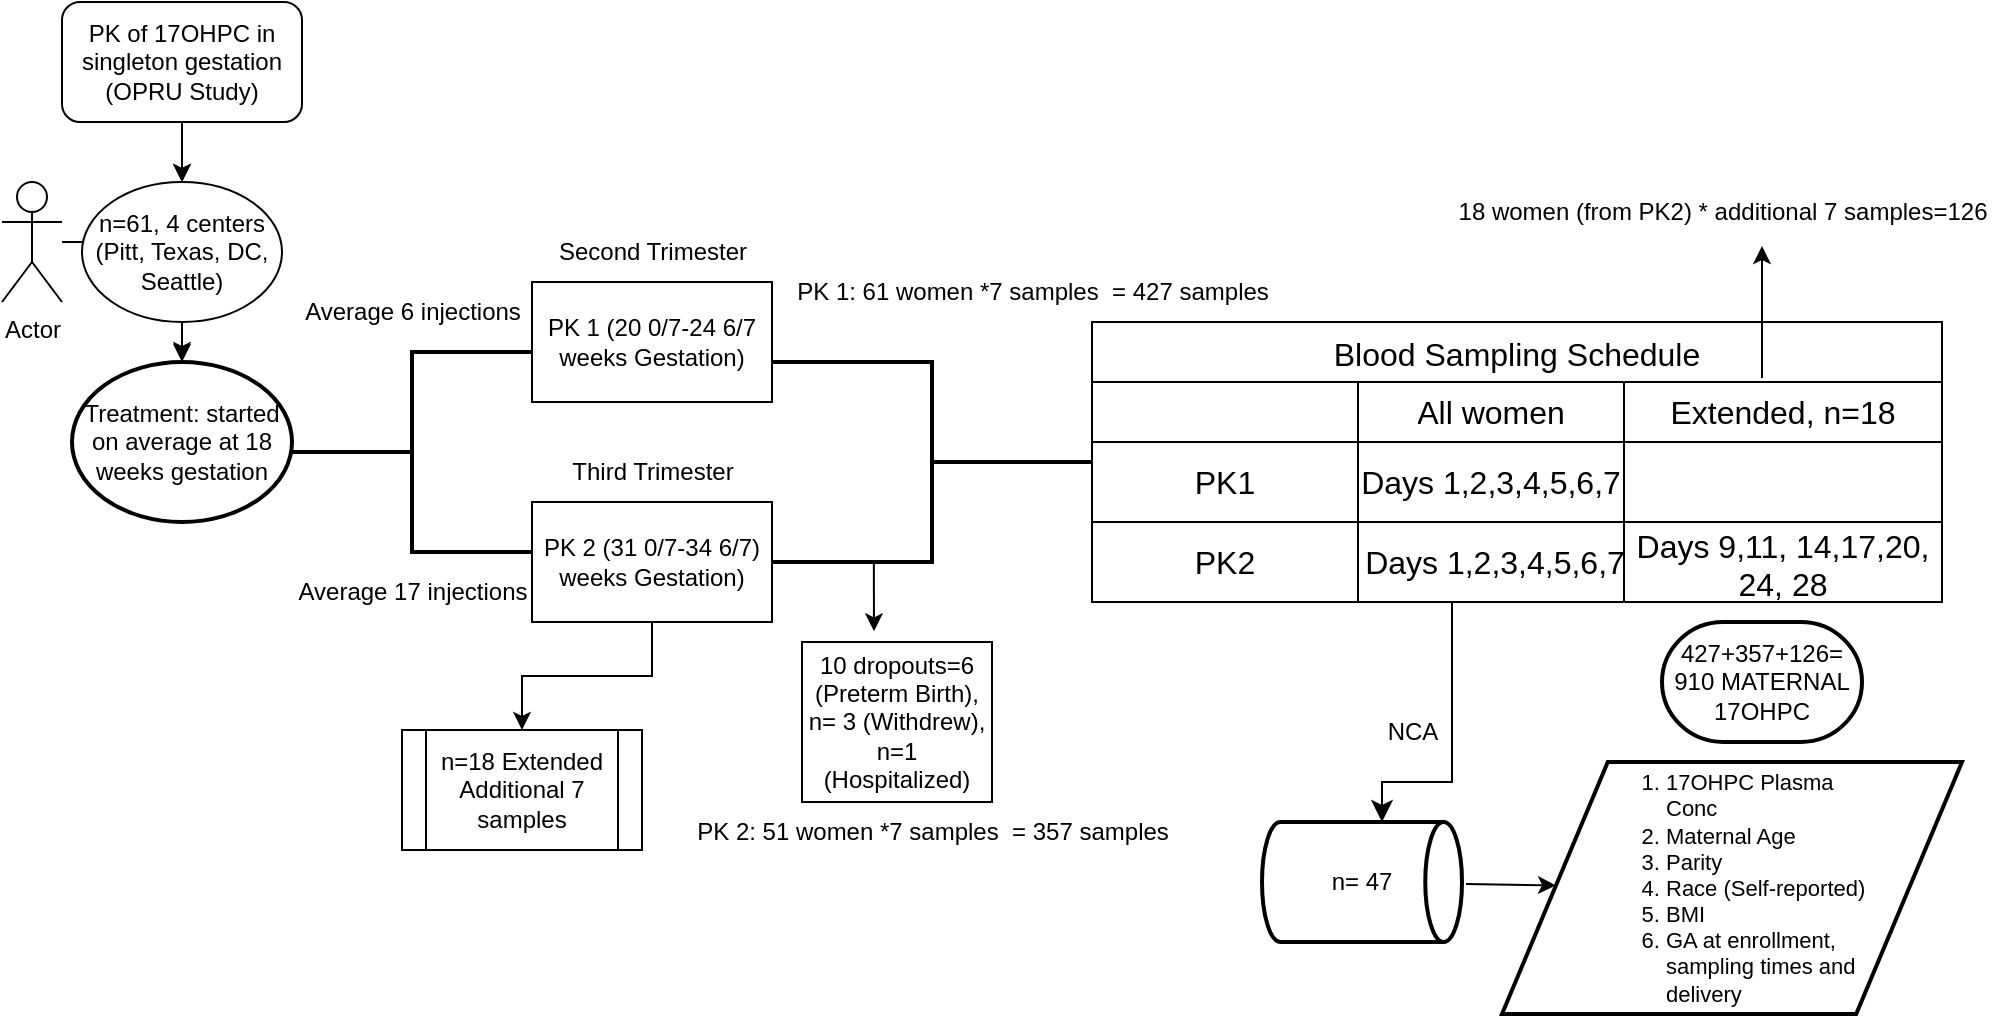 <mxfile version="22.1.2" type="github" pages="6">
  <diagram name="SingletonGA" id="rbXkn7Sw2Spppkdq66Iw">
    <mxGraphModel dx="1052" dy="532" grid="1" gridSize="10" guides="1" tooltips="1" connect="0" arrows="1" fold="1" page="1" pageScale="1" pageWidth="1169" pageHeight="827" math="0" shadow="0">
      <root>
        <mxCell id="0" />
        <mxCell id="1" parent="0" />
        <mxCell id="QeXafyxIQdsIQlXE-B9K-46" value="" style="edgeStyle=orthogonalEdgeStyle;rounded=0;orthogonalLoop=1;jettySize=auto;html=1;" parent="1" source="QeXafyxIQdsIQlXE-B9K-1" target="QeXafyxIQdsIQlXE-B9K-4" edge="1">
          <mxGeometry relative="1" as="geometry" />
        </mxCell>
        <mxCell id="QeXafyxIQdsIQlXE-B9K-1" value="PK of 17OHPC in singleton gestation (OPRU Study)" style="rounded=1;whiteSpace=wrap;html=1;" parent="1" vertex="1">
          <mxGeometry x="200" y="90" width="120" height="60" as="geometry" />
        </mxCell>
        <mxCell id="QeXafyxIQdsIQlXE-B9K-2" value="" style="endArrow=classic;html=1;rounded=0;exitX=0.5;exitY=1;exitDx=0;exitDy=0;" parent="1" source="QeXafyxIQdsIQlXE-B9K-1" edge="1">
          <mxGeometry width="50" height="50" relative="1" as="geometry">
            <mxPoint x="520" y="310" as="sourcePoint" />
            <mxPoint x="260" y="180" as="targetPoint" />
          </mxGeometry>
        </mxCell>
        <mxCell id="sl1eRLKkdtRaeZvw6ni7-1" value="" style="edgeStyle=orthogonalEdgeStyle;rounded=0;orthogonalLoop=1;jettySize=auto;html=1;" parent="1" source="QeXafyxIQdsIQlXE-B9K-3" target="QeXafyxIQdsIQlXE-B9K-44" edge="1">
          <mxGeometry relative="1" as="geometry" />
        </mxCell>
        <mxCell id="QeXafyxIQdsIQlXE-B9K-3" value="Actor" style="shape=umlActor;verticalLabelPosition=bottom;verticalAlign=top;html=1;outlineConnect=0;" parent="1" vertex="1">
          <mxGeometry x="170" y="180" width="30" height="60" as="geometry" />
        </mxCell>
        <mxCell id="QeXafyxIQdsIQlXE-B9K-4" value="n=61, 4 centers (Pitt, Texas, DC, Seattle)" style="ellipse;whiteSpace=wrap;html=1;" parent="1" vertex="1">
          <mxGeometry x="210" y="180" width="100" height="70" as="geometry" />
        </mxCell>
        <mxCell id="QeXafyxIQdsIQlXE-B9K-6" value="" style="strokeWidth=2;html=1;shape=mxgraph.flowchart.annotation_2;align=left;labelPosition=right;pointerEvents=1;" parent="1" vertex="1">
          <mxGeometry x="315" y="265" width="120" height="100" as="geometry" />
        </mxCell>
        <mxCell id="QeXafyxIQdsIQlXE-B9K-11" value="PK 1 (20 0/7-24 6/7 weeks Gestation)" style="rounded=0;whiteSpace=wrap;html=1;" parent="1" vertex="1">
          <mxGeometry x="435" y="230" width="120" height="60" as="geometry" />
        </mxCell>
        <mxCell id="QeXafyxIQdsIQlXE-B9K-16" value="" style="edgeStyle=orthogonalEdgeStyle;rounded=0;orthogonalLoop=1;jettySize=auto;html=1;" parent="1" source="QeXafyxIQdsIQlXE-B9K-12" target="QeXafyxIQdsIQlXE-B9K-15" edge="1">
          <mxGeometry relative="1" as="geometry" />
        </mxCell>
        <mxCell id="QeXafyxIQdsIQlXE-B9K-12" value="PK 2 (31 0/7-34 6/7) weeks Gestation)" style="rounded=0;whiteSpace=wrap;html=1;" parent="1" vertex="1">
          <mxGeometry x="435" y="340" width="120" height="60" as="geometry" />
        </mxCell>
        <mxCell id="QeXafyxIQdsIQlXE-B9K-13" value="Second Trimester" style="text;html=1;align=center;verticalAlign=middle;resizable=0;points=[];autosize=1;strokeColor=none;fillColor=none;" parent="1" vertex="1">
          <mxGeometry x="435" y="200" width="120" height="30" as="geometry" />
        </mxCell>
        <mxCell id="QeXafyxIQdsIQlXE-B9K-14" value="Third Trimester" style="text;html=1;align=center;verticalAlign=middle;resizable=0;points=[];autosize=1;strokeColor=none;fillColor=none;" parent="1" vertex="1">
          <mxGeometry x="445" y="310" width="100" height="30" as="geometry" />
        </mxCell>
        <mxCell id="QeXafyxIQdsIQlXE-B9K-15" value="n=18 Extended Additional 7 samples" style="shape=process;whiteSpace=wrap;html=1;backgroundOutline=1;rounded=0;" parent="1" vertex="1">
          <mxGeometry x="370" y="454" width="120" height="60" as="geometry" />
        </mxCell>
        <mxCell id="QeXafyxIQdsIQlXE-B9K-19" value="Blood Sampling Schedule" style="shape=table;startSize=30;container=1;collapsible=0;childLayout=tableLayout;strokeColor=default;fontSize=16;" parent="1" vertex="1">
          <mxGeometry x="715" y="250" width="425" height="140" as="geometry" />
        </mxCell>
        <mxCell id="QeXafyxIQdsIQlXE-B9K-20" value="" style="shape=tableRow;horizontal=0;startSize=0;swimlaneHead=0;swimlaneBody=0;strokeColor=inherit;top=0;left=0;bottom=0;right=0;collapsible=0;dropTarget=0;fillColor=none;points=[[0,0.5],[1,0.5]];portConstraint=eastwest;fontSize=16;" parent="QeXafyxIQdsIQlXE-B9K-19" vertex="1">
          <mxGeometry y="30" width="425" height="30" as="geometry" />
        </mxCell>
        <mxCell id="u-2ZLsIgJgPUf2RewDHY-2" style="shape=partialRectangle;html=1;whiteSpace=wrap;connectable=0;strokeColor=inherit;overflow=hidden;fillColor=none;top=0;left=0;bottom=0;right=0;pointerEvents=1;fontSize=16;" parent="QeXafyxIQdsIQlXE-B9K-20" vertex="1">
          <mxGeometry width="133" height="30" as="geometry">
            <mxRectangle width="133" height="30" as="alternateBounds" />
          </mxGeometry>
        </mxCell>
        <mxCell id="QeXafyxIQdsIQlXE-B9K-21" value="All women" style="shape=partialRectangle;html=1;whiteSpace=wrap;connectable=0;strokeColor=inherit;overflow=hidden;fillColor=none;top=0;left=0;bottom=0;right=0;pointerEvents=1;fontSize=16;" parent="QeXafyxIQdsIQlXE-B9K-20" vertex="1">
          <mxGeometry x="133" width="133" height="30" as="geometry">
            <mxRectangle width="133" height="30" as="alternateBounds" />
          </mxGeometry>
        </mxCell>
        <mxCell id="QeXafyxIQdsIQlXE-B9K-22" value="Extended, n=18" style="shape=partialRectangle;html=1;whiteSpace=wrap;connectable=0;strokeColor=inherit;overflow=hidden;fillColor=none;top=0;left=0;bottom=0;right=0;pointerEvents=1;fontSize=16;" parent="QeXafyxIQdsIQlXE-B9K-20" vertex="1">
          <mxGeometry x="266" width="159" height="30" as="geometry">
            <mxRectangle width="159" height="30" as="alternateBounds" />
          </mxGeometry>
        </mxCell>
        <mxCell id="QeXafyxIQdsIQlXE-B9K-24" value="" style="shape=tableRow;horizontal=0;startSize=0;swimlaneHead=0;swimlaneBody=0;strokeColor=inherit;top=0;left=0;bottom=0;right=0;collapsible=0;dropTarget=0;fillColor=none;points=[[0,0.5],[1,0.5]];portConstraint=eastwest;fontSize=16;" parent="QeXafyxIQdsIQlXE-B9K-19" vertex="1">
          <mxGeometry y="60" width="425" height="40" as="geometry" />
        </mxCell>
        <mxCell id="u-2ZLsIgJgPUf2RewDHY-3" value="PK1" style="shape=partialRectangle;html=1;whiteSpace=wrap;connectable=0;strokeColor=inherit;overflow=hidden;fillColor=none;top=0;left=0;bottom=0;right=0;pointerEvents=1;fontSize=16;" parent="QeXafyxIQdsIQlXE-B9K-24" vertex="1">
          <mxGeometry width="133" height="40" as="geometry">
            <mxRectangle width="133" height="40" as="alternateBounds" />
          </mxGeometry>
        </mxCell>
        <mxCell id="QeXafyxIQdsIQlXE-B9K-25" value="Days 1,2,3,4,5,6,7" style="shape=partialRectangle;html=1;whiteSpace=wrap;connectable=0;strokeColor=inherit;overflow=hidden;fillColor=none;top=0;left=0;bottom=0;right=0;pointerEvents=1;fontSize=16;" parent="QeXafyxIQdsIQlXE-B9K-24" vertex="1">
          <mxGeometry x="133" width="133" height="40" as="geometry">
            <mxRectangle width="133" height="40" as="alternateBounds" />
          </mxGeometry>
        </mxCell>
        <mxCell id="QeXafyxIQdsIQlXE-B9K-26" value="" style="shape=partialRectangle;html=1;whiteSpace=wrap;connectable=0;strokeColor=inherit;overflow=hidden;fillColor=none;top=0;left=0;bottom=0;right=0;pointerEvents=1;fontSize=16;" parent="QeXafyxIQdsIQlXE-B9K-24" vertex="1">
          <mxGeometry x="266" width="159" height="40" as="geometry">
            <mxRectangle width="159" height="40" as="alternateBounds" />
          </mxGeometry>
        </mxCell>
        <mxCell id="u-2ZLsIgJgPUf2RewDHY-4" style="shape=tableRow;horizontal=0;startSize=0;swimlaneHead=0;swimlaneBody=0;strokeColor=inherit;top=0;left=0;bottom=0;right=0;collapsible=0;dropTarget=0;fillColor=none;points=[[0,0.5],[1,0.5]];portConstraint=eastwest;fontSize=16;" parent="QeXafyxIQdsIQlXE-B9K-19" vertex="1">
          <mxGeometry y="100" width="425" height="40" as="geometry" />
        </mxCell>
        <mxCell id="u-2ZLsIgJgPUf2RewDHY-5" value="PK2" style="shape=partialRectangle;html=1;whiteSpace=wrap;connectable=0;strokeColor=inherit;overflow=hidden;fillColor=none;top=0;left=0;bottom=0;right=0;pointerEvents=1;fontSize=16;" parent="u-2ZLsIgJgPUf2RewDHY-4" vertex="1">
          <mxGeometry width="133" height="40" as="geometry">
            <mxRectangle width="133" height="40" as="alternateBounds" />
          </mxGeometry>
        </mxCell>
        <mxCell id="u-2ZLsIgJgPUf2RewDHY-6" style="shape=partialRectangle;html=1;whiteSpace=wrap;connectable=0;strokeColor=inherit;overflow=hidden;fillColor=none;top=0;left=0;bottom=0;right=0;pointerEvents=1;fontSize=16;" parent="u-2ZLsIgJgPUf2RewDHY-4" vertex="1">
          <mxGeometry x="133" width="133" height="40" as="geometry">
            <mxRectangle width="133" height="40" as="alternateBounds" />
          </mxGeometry>
        </mxCell>
        <mxCell id="u-2ZLsIgJgPUf2RewDHY-7" value="Days 9,11, 14,17,20, 24, 28&lt;br&gt;" style="shape=partialRectangle;html=1;whiteSpace=wrap;connectable=0;strokeColor=inherit;overflow=hidden;fillColor=none;top=0;left=0;bottom=0;right=0;pointerEvents=1;fontSize=16;" parent="u-2ZLsIgJgPUf2RewDHY-4" vertex="1">
          <mxGeometry x="266" width="159" height="40" as="geometry">
            <mxRectangle width="159" height="40" as="alternateBounds" />
          </mxGeometry>
        </mxCell>
        <mxCell id="QeXafyxIQdsIQlXE-B9K-35" value="" style="strokeWidth=2;html=1;shape=mxgraph.flowchart.annotation_2;align=left;labelPosition=right;pointerEvents=1;rotation=-180;" parent="1" vertex="1">
          <mxGeometry x="555" y="270" width="160" height="100" as="geometry" />
        </mxCell>
        <mxCell id="QeXafyxIQdsIQlXE-B9K-40" value="&lt;blockquote&gt;&lt;div align=&quot;left&quot;&gt;&lt;ol style=&quot;font-size: 11px;&quot;&gt;&lt;li&gt;17OHPC Plasma Conc&lt;br&gt;&lt;/li&gt;&lt;li&gt;&lt;font style=&quot;font-size: 11px;&quot;&gt;Maternal Age&lt;/font&gt;&lt;/li&gt;&lt;li&gt;&lt;font style=&quot;font-size: 11px;&quot;&gt;Parity&lt;/font&gt;&lt;/li&gt;&lt;li&gt;&lt;font style=&quot;font-size: 11px;&quot;&gt;Race (Self-reported)&lt;/font&gt;&lt;/li&gt;&lt;li&gt;&lt;font style=&quot;font-size: 11px;&quot;&gt;BMI&lt;/font&gt;&lt;/li&gt;&lt;li&gt;&lt;font style=&quot;font-size: 11px;&quot;&gt;GA at enrollment, sampling times and delivery&lt;/font&gt;&lt;/li&gt;&lt;/ol&gt;&lt;/div&gt;&lt;/blockquote&gt;" style="shape=parallelogram;html=1;strokeWidth=2;perimeter=parallelogramPerimeter;whiteSpace=wrap;rounded=1;arcSize=0;size=0.23;align=left;" parent="1" vertex="1">
          <mxGeometry x="920" y="470" width="230" height="126" as="geometry" />
        </mxCell>
        <mxCell id="QeXafyxIQdsIQlXE-B9K-41" value="" style="edgeStyle=segmentEdgeStyle;endArrow=classic;html=1;curved=0;rounded=0;endSize=8;startSize=8;exitX=0.5;exitY=1;exitDx=0;exitDy=0;" parent="1" source="QeXafyxIQdsIQlXE-B9K-19" target="QeXafyxIQdsIQlXE-B9K-51" edge="1">
          <mxGeometry width="50" height="50" relative="1" as="geometry">
            <mxPoint x="690" y="330" as="sourcePoint" />
            <mxPoint x="715" y="420" as="targetPoint" />
            <Array as="points">
              <mxPoint x="895" y="390" />
              <mxPoint x="895" y="480" />
              <mxPoint x="860" y="480" />
            </Array>
          </mxGeometry>
        </mxCell>
        <mxCell id="QeXafyxIQdsIQlXE-B9K-44" value="Treatment: started on average at 18 weeks gestation" style="strokeWidth=2;html=1;shape=mxgraph.flowchart.start_2;whiteSpace=wrap;" parent="1" vertex="1">
          <mxGeometry x="205" y="270" width="110" height="80" as="geometry" />
        </mxCell>
        <mxCell id="QeXafyxIQdsIQlXE-B9K-45" value="" style="endArrow=classic;html=1;rounded=0;exitX=0.5;exitY=1;exitDx=0;exitDy=0;" parent="1" source="QeXafyxIQdsIQlXE-B9K-4" edge="1">
          <mxGeometry width="50" height="50" relative="1" as="geometry">
            <mxPoint x="260" y="239" as="sourcePoint" />
            <mxPoint x="260" y="269" as="targetPoint" />
          </mxGeometry>
        </mxCell>
        <mxCell id="QeXafyxIQdsIQlXE-B9K-47" value="Average 6 injections" style="text;html=1;align=center;verticalAlign=middle;resizable=0;points=[];autosize=1;strokeColor=none;fillColor=none;" parent="1" vertex="1">
          <mxGeometry x="310" y="230" width="130" height="30" as="geometry" />
        </mxCell>
        <mxCell id="QeXafyxIQdsIQlXE-B9K-48" value="Average 17 injections" style="text;html=1;align=center;verticalAlign=middle;resizable=0;points=[];autosize=1;strokeColor=none;fillColor=none;" parent="1" vertex="1">
          <mxGeometry x="310" y="370" width="130" height="30" as="geometry" />
        </mxCell>
        <mxCell id="QeXafyxIQdsIQlXE-B9K-51" value="n= 47" style="strokeWidth=2;html=1;shape=mxgraph.flowchart.direct_data;whiteSpace=wrap;" parent="1" vertex="1">
          <mxGeometry x="800" y="500" width="100" height="60" as="geometry" />
        </mxCell>
        <mxCell id="QeXafyxIQdsIQlXE-B9K-53" value="" style="endArrow=classic;html=1;rounded=0;exitX=1.02;exitY=0.517;exitDx=0;exitDy=0;exitPerimeter=0;" parent="1" source="QeXafyxIQdsIQlXE-B9K-51" target="QeXafyxIQdsIQlXE-B9K-40" edge="1">
          <mxGeometry width="50" height="50" relative="1" as="geometry">
            <mxPoint x="565" y="380" as="sourcePoint" />
            <mxPoint x="825" y="455" as="targetPoint" />
          </mxGeometry>
        </mxCell>
        <mxCell id="QeXafyxIQdsIQlXE-B9K-55" value="" style="endArrow=classic;html=1;rounded=0;exitX=0.713;exitY=-0.05;exitDx=0;exitDy=0;exitPerimeter=0;entryX=0.379;entryY=-0.067;entryDx=0;entryDy=0;entryPerimeter=0;" parent="1" target="QeXafyxIQdsIQlXE-B9K-56" edge="1">
          <mxGeometry width="50" height="50" relative="1" as="geometry">
            <mxPoint x="605.92" y="371" as="sourcePoint" />
            <mxPoint x="605" y="400" as="targetPoint" />
          </mxGeometry>
        </mxCell>
        <mxCell id="QeXafyxIQdsIQlXE-B9K-56" value="10 dropouts=6 (Preterm Birth), n= 3 (Withdrew), n=1 (Hospitalized)" style="rounded=0;whiteSpace=wrap;html=1;" parent="1" vertex="1">
          <mxGeometry x="570" y="410" width="95" height="80" as="geometry" />
        </mxCell>
        <mxCell id="6l8OjnJcIrVV_L6-IlwX-1" value="NCA" style="text;html=1;align=center;verticalAlign=middle;resizable=0;points=[];autosize=1;strokeColor=none;fillColor=none;" parent="1" vertex="1">
          <mxGeometry x="850" y="440" width="50" height="30" as="geometry" />
        </mxCell>
        <mxCell id="6l8OjnJcIrVV_L6-IlwX-3" value="PK 1: 61 women *7 samples&amp;nbsp; = 427 samples" style="text;html=1;align=center;verticalAlign=middle;resizable=0;points=[];autosize=1;strokeColor=none;fillColor=none;" parent="1" vertex="1">
          <mxGeometry x="555" y="220" width="260" height="30" as="geometry" />
        </mxCell>
        <mxCell id="6l8OjnJcIrVV_L6-IlwX-4" value="" style="endArrow=classic;html=1;rounded=0;" parent="1" edge="1">
          <mxGeometry width="50" height="50" relative="1" as="geometry">
            <mxPoint x="1050" y="278" as="sourcePoint" />
            <mxPoint x="1050" y="212" as="targetPoint" />
          </mxGeometry>
        </mxCell>
        <mxCell id="6l8OjnJcIrVV_L6-IlwX-5" value="18 women (from PK2) * additional 7 samples=126" style="text;html=1;align=center;verticalAlign=middle;resizable=0;points=[];autosize=1;strokeColor=none;fillColor=none;" parent="1" vertex="1">
          <mxGeometry x="890" y="180" width="280" height="30" as="geometry" />
        </mxCell>
        <mxCell id="6l8OjnJcIrVV_L6-IlwX-6" value="PK 2: 51 women *7 samples&amp;nbsp; = 357 samples" style="text;html=1;align=center;verticalAlign=middle;resizable=0;points=[];autosize=1;strokeColor=none;fillColor=none;" parent="1" vertex="1">
          <mxGeometry x="505" y="490" width="260" height="30" as="geometry" />
        </mxCell>
        <mxCell id="6l8OjnJcIrVV_L6-IlwX-7" value="427+357+126= 910 MATERNAL 17OHPC" style="strokeWidth=2;html=1;shape=mxgraph.flowchart.terminator;whiteSpace=wrap;" parent="1" vertex="1">
          <mxGeometry x="1000" y="400" width="100" height="60" as="geometry" />
        </mxCell>
        <mxCell id="u-2ZLsIgJgPUf2RewDHY-8" value="Days 1,2,3,4,5,6,7" style="shape=partialRectangle;html=1;whiteSpace=wrap;connectable=0;strokeColor=inherit;overflow=hidden;fillColor=none;top=0;left=0;bottom=0;right=0;pointerEvents=1;fontSize=16;" parent="1" vertex="1">
          <mxGeometry x="850" y="350" width="133" height="40" as="geometry">
            <mxRectangle width="133" height="40" as="alternateBounds" />
          </mxGeometry>
        </mxCell>
      </root>
    </mxGraphModel>
  </diagram>
  <diagram id="3XjputJMFRQahisPpDLN" name="PopPK_SingletonGA">
    <mxGraphModel dx="1052" dy="532" grid="1" gridSize="10" guides="1" tooltips="1" connect="1" arrows="1" fold="1" page="1" pageScale="1" pageWidth="1169" pageHeight="827" math="0" shadow="0">
      <root>
        <mxCell id="0" />
        <mxCell id="1" parent="0" />
        <mxCell id="VhSWIc-_BjbWz_WwA1zS-1" value="" style="edgeStyle=orthogonalEdgeStyle;rounded=0;orthogonalLoop=1;jettySize=auto;html=1;" parent="1" source="VhSWIc-_BjbWz_WwA1zS-2" target="VhSWIc-_BjbWz_WwA1zS-6" edge="1">
          <mxGeometry relative="1" as="geometry" />
        </mxCell>
        <mxCell id="VhSWIc-_BjbWz_WwA1zS-2" value="PK of 17OHPC in singleton gestation (OPRU Study)" style="rounded=1;whiteSpace=wrap;html=1;" parent="1" vertex="1">
          <mxGeometry x="40" y="80" width="120" height="60" as="geometry" />
        </mxCell>
        <mxCell id="VhSWIc-_BjbWz_WwA1zS-3" value="" style="endArrow=classic;html=1;rounded=0;exitX=0.5;exitY=1;exitDx=0;exitDy=0;" parent="1" source="VhSWIc-_BjbWz_WwA1zS-2" edge="1">
          <mxGeometry width="50" height="50" relative="1" as="geometry">
            <mxPoint x="360" y="300" as="sourcePoint" />
            <mxPoint x="100" y="170" as="targetPoint" />
          </mxGeometry>
        </mxCell>
        <mxCell id="VhSWIc-_BjbWz_WwA1zS-4" value="" style="edgeStyle=orthogonalEdgeStyle;rounded=0;orthogonalLoop=1;jettySize=auto;html=1;" parent="1" source="VhSWIc-_BjbWz_WwA1zS-5" target="VhSWIc-_BjbWz_WwA1zS-14" edge="1">
          <mxGeometry relative="1" as="geometry" />
        </mxCell>
        <mxCell id="VhSWIc-_BjbWz_WwA1zS-5" value="Actor" style="shape=umlActor;verticalLabelPosition=bottom;verticalAlign=top;html=1;outlineConnect=0;" parent="1" vertex="1">
          <mxGeometry x="10" y="170" width="30" height="60" as="geometry" />
        </mxCell>
        <mxCell id="VhSWIc-_BjbWz_WwA1zS-6" value="n=61, 4 centers (Pitt, Texas, DC, Seattle)" style="ellipse;whiteSpace=wrap;html=1;" parent="1" vertex="1">
          <mxGeometry x="50" y="170" width="100" height="70" as="geometry" />
        </mxCell>
        <mxCell id="VhSWIc-_BjbWz_WwA1zS-7" value="" style="strokeWidth=2;html=1;shape=mxgraph.flowchart.annotation_2;align=left;labelPosition=right;pointerEvents=1;" parent="1" vertex="1">
          <mxGeometry x="155" y="255" width="120" height="100" as="geometry" />
        </mxCell>
        <mxCell id="VhSWIc-_BjbWz_WwA1zS-8" value="PK 1 (20 0/7-24 6/7 weeks Gestation)" style="rounded=0;whiteSpace=wrap;html=1;" parent="1" vertex="1">
          <mxGeometry x="275" y="220" width="120" height="60" as="geometry" />
        </mxCell>
        <mxCell id="VhSWIc-_BjbWz_WwA1zS-9" value="" style="edgeStyle=orthogonalEdgeStyle;rounded=0;orthogonalLoop=1;jettySize=auto;html=1;" parent="1" source="VhSWIc-_BjbWz_WwA1zS-10" target="VhSWIc-_BjbWz_WwA1zS-13" edge="1">
          <mxGeometry relative="1" as="geometry" />
        </mxCell>
        <mxCell id="VhSWIc-_BjbWz_WwA1zS-10" value="PK 2 (31 0/7-34 6/7) weeks Gestation)" style="rounded=0;whiteSpace=wrap;html=1;" parent="1" vertex="1">
          <mxGeometry x="275" y="330" width="120" height="60" as="geometry" />
        </mxCell>
        <mxCell id="VhSWIc-_BjbWz_WwA1zS-11" value="Second Trimester" style="text;html=1;align=center;verticalAlign=middle;resizable=0;points=[];autosize=1;strokeColor=none;fillColor=none;" parent="1" vertex="1">
          <mxGeometry x="275" y="190" width="120" height="30" as="geometry" />
        </mxCell>
        <mxCell id="VhSWIc-_BjbWz_WwA1zS-12" value="Third Trimester" style="text;html=1;align=center;verticalAlign=middle;resizable=0;points=[];autosize=1;strokeColor=none;fillColor=none;" parent="1" vertex="1">
          <mxGeometry x="285" y="300" width="100" height="30" as="geometry" />
        </mxCell>
        <mxCell id="VhSWIc-_BjbWz_WwA1zS-13" value="n=18 Extended Additional 7 samples" style="shape=process;whiteSpace=wrap;html=1;backgroundOutline=1;rounded=0;" parent="1" vertex="1">
          <mxGeometry x="210" y="444" width="120" height="60" as="geometry" />
        </mxCell>
        <mxCell id="VhSWIc-_BjbWz_WwA1zS-14" value="Treatment: started on average at 18 weeks gestation" style="strokeWidth=2;html=1;shape=mxgraph.flowchart.start_2;whiteSpace=wrap;" parent="1" vertex="1">
          <mxGeometry x="45" y="260" width="110" height="80" as="geometry" />
        </mxCell>
        <mxCell id="VhSWIc-_BjbWz_WwA1zS-15" value="" style="endArrow=classic;html=1;rounded=0;exitX=0.5;exitY=1;exitDx=0;exitDy=0;" parent="1" source="VhSWIc-_BjbWz_WwA1zS-6" edge="1">
          <mxGeometry width="50" height="50" relative="1" as="geometry">
            <mxPoint x="100" y="229" as="sourcePoint" />
            <mxPoint x="100" y="259" as="targetPoint" />
          </mxGeometry>
        </mxCell>
        <mxCell id="VhSWIc-_BjbWz_WwA1zS-16" value="Average 6 injections" style="text;html=1;align=center;verticalAlign=middle;resizable=0;points=[];autosize=1;strokeColor=none;fillColor=none;" parent="1" vertex="1">
          <mxGeometry x="150" y="220" width="130" height="30" as="geometry" />
        </mxCell>
        <mxCell id="VhSWIc-_BjbWz_WwA1zS-17" value="Average 17 injections" style="text;html=1;align=center;verticalAlign=middle;resizable=0;points=[];autosize=1;strokeColor=none;fillColor=none;" parent="1" vertex="1">
          <mxGeometry x="150" y="360" width="130" height="30" as="geometry" />
        </mxCell>
        <mxCell id="VhSWIc-_BjbWz_WwA1zS-18" value="" style="endArrow=classic;html=1;rounded=0;exitX=1;exitY=0.5;exitDx=0;exitDy=0;entryX=-0.021;entryY=0.363;entryDx=0;entryDy=0;entryPerimeter=0;" parent="1" source="VhSWIc-_BjbWz_WwA1zS-10" target="VhSWIc-_BjbWz_WwA1zS-19" edge="1">
          <mxGeometry width="50" height="50" relative="1" as="geometry">
            <mxPoint x="445.92" y="361" as="sourcePoint" />
            <mxPoint x="445" y="390" as="targetPoint" />
          </mxGeometry>
        </mxCell>
        <mxCell id="VhSWIc-_BjbWz_WwA1zS-19" value="10 dropouts=6 (Preterm Birth), n= 3 (Withdrew), n=1 (Hospitalized)" style="rounded=0;whiteSpace=wrap;html=1;" parent="1" vertex="1">
          <mxGeometry x="440" y="330" width="95" height="80" as="geometry" />
        </mxCell>
      </root>
    </mxGraphModel>
  </diagram>
  <diagram id="l_zEcg39AWwPifEvtune" name="MultifetalGA">
    <mxGraphModel dx="2221" dy="532" grid="1" gridSize="10" guides="1" tooltips="1" connect="1" arrows="1" fold="1" page="1" pageScale="1" pageWidth="1169" pageHeight="827" math="0" shadow="0">
      <root>
        <mxCell id="0" />
        <mxCell id="1" parent="0" />
        <mxCell id="mY0vtn4PG4_8McQs759Y-1" value="" style="edgeStyle=orthogonalEdgeStyle;rounded=0;orthogonalLoop=1;jettySize=auto;html=1;" parent="1" source="mY0vtn4PG4_8McQs759Y-2" target="mY0vtn4PG4_8McQs759Y-6" edge="1">
          <mxGeometry relative="1" as="geometry" />
        </mxCell>
        <mxCell id="mY0vtn4PG4_8McQs759Y-2" value="&lt;font style=&quot;font-size: 14px;&quot;&gt;PK of 17OHPC in multifetal gestation (MFMU Study)&lt;/font&gt;" style="rounded=1;whiteSpace=wrap;html=1;" parent="1" vertex="1">
          <mxGeometry x="-1110" y="22.5" width="120" height="60" as="geometry" />
        </mxCell>
        <mxCell id="mY0vtn4PG4_8McQs759Y-3" value="" style="endArrow=classic;html=1;rounded=0;exitX=0.5;exitY=1;exitDx=0;exitDy=0;" parent="1" source="mY0vtn4PG4_8McQs759Y-2" edge="1">
          <mxGeometry width="50" height="50" relative="1" as="geometry">
            <mxPoint x="-790" y="307.5" as="sourcePoint" />
            <mxPoint x="-1050" y="177.5" as="targetPoint" />
          </mxGeometry>
        </mxCell>
        <mxCell id="mY0vtn4PG4_8McQs759Y-5" value="Actor" style="shape=umlActor;verticalLabelPosition=bottom;verticalAlign=top;html=1;outlineConnect=0;" parent="1" vertex="1">
          <mxGeometry x="-1140" y="160" width="30" height="60" as="geometry" />
        </mxCell>
        <mxCell id="mY0vtn4PG4_8McQs759Y-6" value="Twins: n=661, Triplets: n=134" style="ellipse;whiteSpace=wrap;html=1;" parent="1" vertex="1">
          <mxGeometry x="-1100" y="155" width="100" height="70" as="geometry" />
        </mxCell>
        <mxCell id="mY0vtn4PG4_8McQs759Y-7" value="" style="strokeWidth=2;html=1;shape=mxgraph.flowchart.annotation_2;align=left;labelPosition=right;pointerEvents=1;" parent="1" vertex="1">
          <mxGeometry x="-995" y="117.5" width="65" height="142.5" as="geometry" />
        </mxCell>
        <mxCell id="mY0vtn4PG4_8McQs759Y-8" value="RCT 1: Twin " style="rounded=0;whiteSpace=wrap;html=1;" parent="1" vertex="1">
          <mxGeometry x="-930" y="92.5" width="120" height="60" as="geometry" />
        </mxCell>
        <mxCell id="mY0vtn4PG4_8McQs759Y-35" style="edgeStyle=orthogonalEdgeStyle;rounded=0;orthogonalLoop=1;jettySize=auto;html=1;exitX=0.5;exitY=1;exitDx=0;exitDy=0;" parent="1" source="mY0vtn4PG4_8McQs759Y-10" edge="1">
          <mxGeometry relative="1" as="geometry">
            <mxPoint x="-855" y="287.5" as="targetPoint" />
          </mxGeometry>
        </mxCell>
        <mxCell id="mY0vtn4PG4_8McQs759Y-10" value="RCT 2: Triplets" style="rounded=0;whiteSpace=wrap;html=1;" parent="1" vertex="1">
          <mxGeometry x="-925" y="237.5" width="120" height="60" as="geometry" />
        </mxCell>
        <mxCell id="mY0vtn4PG4_8McQs759Y-24" value="&lt;blockquote&gt;&lt;div align=&quot;left&quot;&gt;&lt;ol style=&quot;font-size: 11px;&quot;&gt;&lt;li&gt;17OHPC Plasma Conc&lt;br&gt;&lt;/li&gt;&lt;li&gt;&lt;font style=&quot;font-size: 11px;&quot;&gt;Maternal Age&lt;/font&gt;&lt;/li&gt;&lt;li&gt;&lt;font style=&quot;font-size: 11px;&quot;&gt;Parity&lt;/font&gt;&lt;/li&gt;&lt;li&gt;&lt;font style=&quot;font-size: 11px;&quot;&gt;Race (Self-reported)&lt;/font&gt;&lt;/li&gt;&lt;li&gt;&lt;font style=&quot;font-size: 11px;&quot;&gt;BMI&lt;/font&gt;&lt;/li&gt;&lt;li&gt;&lt;font style=&quot;font-size: 11px;&quot;&gt;GA at enrollment, sampling times and delivery&lt;/font&gt;&lt;/li&gt;&lt;/ol&gt;&lt;/div&gt;&lt;/blockquote&gt;" style="shape=parallelogram;html=1;strokeWidth=2;perimeter=parallelogramPerimeter;whiteSpace=wrap;rounded=1;arcSize=0;size=0.23;align=left;" parent="1" vertex="1">
          <mxGeometry x="-600" y="660" width="230" height="126" as="geometry" />
        </mxCell>
        <mxCell id="mY0vtn4PG4_8McQs759Y-37" value="250 mg 17OHPC in 1 ml castor oil" style="rounded=0;whiteSpace=wrap;html=1;" parent="1" vertex="1">
          <mxGeometry x="-765" y="57.5" width="120" height="60" as="geometry" />
        </mxCell>
        <mxCell id="mY0vtn4PG4_8McQs759Y-38" value="castor oil alone" style="rounded=0;whiteSpace=wrap;html=1;" parent="1" vertex="1">
          <mxGeometry x="-765" y="137.5" width="120" height="60" as="geometry" />
        </mxCell>
        <mxCell id="mY0vtn4PG4_8McQs759Y-39" value="" style="strokeWidth=2;html=1;shape=mxgraph.flowchart.annotation_2;align=left;labelPosition=right;pointerEvents=1;" parent="1" vertex="1">
          <mxGeometry x="-810" y="77.5" width="45" height="90" as="geometry" />
        </mxCell>
        <mxCell id="mY0vtn4PG4_8McQs759Y-40" value="250 mg 17OHPC in 1 ml castor oil" style="rounded=0;whiteSpace=wrap;html=1;" parent="1" vertex="1">
          <mxGeometry x="-760" y="207.5" width="120" height="60" as="geometry" />
        </mxCell>
        <mxCell id="mY0vtn4PG4_8McQs759Y-41" value="castor oil alone" style="rounded=0;whiteSpace=wrap;html=1;" parent="1" vertex="1">
          <mxGeometry x="-760" y="287.5" width="120" height="60" as="geometry" />
        </mxCell>
        <mxCell id="mY0vtn4PG4_8McQs759Y-42" value="" style="strokeWidth=2;html=1;shape=mxgraph.flowchart.annotation_2;align=left;labelPosition=right;pointerEvents=1;" parent="1" vertex="1">
          <mxGeometry x="-805" y="227.5" width="45" height="90" as="geometry" />
        </mxCell>
        <mxCell id="mY0vtn4PG4_8McQs759Y-44" value="EPOCH 1 (24-28 weeks GA)" style="rounded=0;whiteSpace=wrap;html=1;" parent="1" vertex="1">
          <mxGeometry x="-584" y="137.5" width="120" height="60" as="geometry" />
        </mxCell>
        <mxCell id="mY0vtn4PG4_8McQs759Y-45" value="EPOCH 2 (32-35 weeks GA)" style="rounded=0;whiteSpace=wrap;html=1;" parent="1" vertex="1">
          <mxGeometry x="-585" y="220" width="120" height="60" as="geometry" />
        </mxCell>
        <mxCell id="mY0vtn4PG4_8McQs759Y-46" value="" style="shape=curlyBracket;whiteSpace=wrap;html=1;rounded=1;flipH=1;labelPosition=right;verticalLabelPosition=middle;align=left;verticalAlign=middle;" parent="1" vertex="1">
          <mxGeometry x="-615" y="127.5" width="30" height="160" as="geometry" />
        </mxCell>
        <mxCell id="Um3ZDxElVhCugNatW6k_-14" value="Sparse Sampling &#xa;(1 sample per patient)" style="shape=table;childLayout=tableLayout;startSize=40;collapsible=0;recursiveResize=0;expand=0;fontSize=14;" parent="1" vertex="1">
          <mxGeometry x="-400" y="40" width="230" height="200" as="geometry" />
        </mxCell>
        <mxCell id="Um3ZDxElVhCugNatW6k_-15" value="EPOCH 1" style="shape=tableRow;horizontal=0;swimlaneHead=0;swimlaneBody=0;top=0;left=0;strokeColor=inherit;bottom=0;right=0;dropTarget=0;fontStyle=0;fillColor=none;points=[[0,0.5],[1,0.5]];portConstraint=eastwest;startSize=40;collapsible=0;recursiveResize=0;expand=0;fontSize=16;" parent="Um3ZDxElVhCugNatW6k_-14" vertex="1">
          <mxGeometry y="40" width="230" height="78" as="geometry" />
        </mxCell>
        <mxCell id="Um3ZDxElVhCugNatW6k_-16" value="Twin" style="swimlane;swimlaneHead=0;swimlaneBody=0;fontStyle=0;strokeColor=inherit;connectable=0;fillColor=none;startSize=40;collapsible=0;recursiveResize=0;expand=0;fontSize=16;" parent="Um3ZDxElVhCugNatW6k_-15" vertex="1">
          <mxGeometry x="40" width="95" height="78" as="geometry">
            <mxRectangle width="95" height="78" as="alternateBounds" />
          </mxGeometry>
        </mxCell>
        <mxCell id="Um3ZDxElVhCugNatW6k_-27" value="&lt;font style=&quot;font-size: 20px;&quot;&gt;97&lt;/font&gt;" style="text;html=1;align=center;verticalAlign=middle;resizable=0;points=[];autosize=1;strokeColor=none;fillColor=none;" parent="Um3ZDxElVhCugNatW6k_-16" vertex="1">
          <mxGeometry x="25" y="40" width="50" height="40" as="geometry" />
        </mxCell>
        <mxCell id="Um3ZDxElVhCugNatW6k_-17" value="Triplet" style="swimlane;swimlaneHead=0;swimlaneBody=0;fontStyle=0;strokeColor=inherit;connectable=0;fillColor=none;startSize=40;collapsible=0;recursiveResize=0;expand=0;fontSize=16;" parent="Um3ZDxElVhCugNatW6k_-15" vertex="1">
          <mxGeometry x="135" width="95" height="78" as="geometry">
            <mxRectangle width="95" height="78" as="alternateBounds" />
          </mxGeometry>
        </mxCell>
        <mxCell id="Um3ZDxElVhCugNatW6k_-28" value="&lt;font style=&quot;font-size: 21px;&quot;&gt;53&lt;/font&gt;" style="text;html=1;align=center;verticalAlign=middle;resizable=0;points=[];autosize=1;strokeColor=none;fillColor=none;" parent="Um3ZDxElVhCugNatW6k_-17" vertex="1">
          <mxGeometry x="23" y="47.5" width="50" height="40" as="geometry" />
        </mxCell>
        <mxCell id="Um3ZDxElVhCugNatW6k_-19" value="EPOCH 2" style="shape=tableRow;horizontal=0;swimlaneHead=0;swimlaneBody=0;top=0;left=0;strokeColor=inherit;bottom=0;right=0;dropTarget=0;fontStyle=0;fillColor=none;points=[[0,0.5],[1,0.5]];portConstraint=eastwest;startSize=40;collapsible=0;recursiveResize=0;expand=0;fontSize=16;" parent="Um3ZDxElVhCugNatW6k_-14" vertex="1">
          <mxGeometry y="118" width="230" height="82" as="geometry" />
        </mxCell>
        <mxCell id="Um3ZDxElVhCugNatW6k_-20" value="" style="swimlane;swimlaneHead=0;swimlaneBody=0;fontStyle=0;connectable=0;strokeColor=inherit;fillColor=none;startSize=0;collapsible=0;recursiveResize=0;expand=0;fontSize=16;" parent="Um3ZDxElVhCugNatW6k_-19" vertex="1">
          <mxGeometry x="40" width="95" height="82" as="geometry">
            <mxRectangle width="95" height="82" as="alternateBounds" />
          </mxGeometry>
        </mxCell>
        <mxCell id="Um3ZDxElVhCugNatW6k_-29" value="&lt;font style=&quot;font-size: 22px;&quot;&gt;70&lt;/font&gt;" style="text;html=1;align=center;verticalAlign=middle;resizable=0;points=[];autosize=1;strokeColor=none;fillColor=none;" parent="Um3ZDxElVhCugNatW6k_-20" vertex="1">
          <mxGeometry x="25" y="28" width="50" height="40" as="geometry" />
        </mxCell>
        <mxCell id="Um3ZDxElVhCugNatW6k_-21" value="" style="swimlane;swimlaneHead=0;swimlaneBody=0;fontStyle=0;connectable=0;strokeColor=inherit;fillColor=none;startSize=0;collapsible=0;recursiveResize=0;expand=0;fontSize=16;" parent="Um3ZDxElVhCugNatW6k_-19" vertex="1">
          <mxGeometry x="135" width="95" height="82" as="geometry">
            <mxRectangle width="95" height="82" as="alternateBounds" />
          </mxGeometry>
        </mxCell>
        <mxCell id="Um3ZDxElVhCugNatW6k_-30" value="&lt;font style=&quot;font-size: 20px;&quot;&gt;26&lt;/font&gt;" style="text;html=1;align=center;verticalAlign=middle;resizable=0;points=[];autosize=1;strokeColor=none;fillColor=none;" parent="Um3ZDxElVhCugNatW6k_-21" vertex="1">
          <mxGeometry x="18" y="28" width="50" height="40" as="geometry" />
        </mxCell>
        <mxCell id="Um3ZDxElVhCugNatW6k_-45" value="" style="edgeStyle=elbowEdgeStyle;elbow=horizontal;endArrow=classic;html=1;curved=0;rounded=0;endSize=8;startSize=8;exitX=0;exitY=0.769;exitDx=0;exitDy=0;exitPerimeter=0;" parent="1" source="Um3ZDxElVhCugNatW6k_-15" edge="1">
          <mxGeometry width="50" height="50" relative="1" as="geometry">
            <mxPoint x="-400" y="155" as="sourcePoint" />
            <mxPoint x="-410" y="340" as="targetPoint" />
            <Array as="points">
              <mxPoint x="-430" y="250" />
            </Array>
          </mxGeometry>
        </mxCell>
        <mxCell id="Um3ZDxElVhCugNatW6k_-46" value="Intensive Sampling" style="shape=table;childLayout=tableLayout;startSize=40;collapsible=0;recursiveResize=0;expand=0;fontSize=14;" parent="1" vertex="1">
          <mxGeometry x="-400" y="267.5" width="130" height="121" as="geometry" />
        </mxCell>
        <mxCell id="Um3ZDxElVhCugNatW6k_-47" value="EPOCH 1" style="shape=tableRow;horizontal=0;swimlaneHead=0;swimlaneBody=0;top=0;left=0;strokeColor=inherit;bottom=0;right=0;dropTarget=0;fontStyle=0;fillColor=none;points=[[0,0.5],[1,0.5]];portConstraint=eastwest;startSize=40;collapsible=0;recursiveResize=0;expand=0;fontSize=16;" parent="Um3ZDxElVhCugNatW6k_-46" vertex="1">
          <mxGeometry y="40" width="130" height="81" as="geometry" />
        </mxCell>
        <mxCell id="Um3ZDxElVhCugNatW6k_-48" value="Twin" style="swimlane;swimlaneHead=0;swimlaneBody=0;fontStyle=0;strokeColor=inherit;connectable=0;fillColor=none;startSize=40;collapsible=0;recursiveResize=0;expand=0;fontSize=16;" parent="Um3ZDxElVhCugNatW6k_-47" vertex="1">
          <mxGeometry x="40" width="90" height="81" as="geometry">
            <mxRectangle width="90" height="81" as="alternateBounds" />
          </mxGeometry>
        </mxCell>
        <mxCell id="Um3ZDxElVhCugNatW6k_-49" value="&lt;font style=&quot;font-size: 21px;&quot;&gt;15&lt;/font&gt;" style="text;html=1;align=center;verticalAlign=middle;resizable=0;points=[];autosize=1;strokeColor=none;fillColor=none;" parent="Um3ZDxElVhCugNatW6k_-48" vertex="1">
          <mxGeometry x="18.5" y="46" width="50" height="40" as="geometry" />
        </mxCell>
        <mxCell id="Um3ZDxElVhCugNatW6k_-58" value="&lt;font style=&quot;font-size: 15px;&quot;&gt;Masked to treatment arm&lt;/font&gt;" style="rounded=0;whiteSpace=wrap;html=1;" parent="1" vertex="1">
          <mxGeometry x="-370" y="419.5" width="120" height="60" as="geometry" />
        </mxCell>
        <mxCell id="Um3ZDxElVhCugNatW6k_-59" value="&lt;font style=&quot;font-size: 14px;&quot;&gt;9 out of 15 received placebo- not included&lt;/font&gt;" style="rounded=0;whiteSpace=wrap;html=1;" parent="1" vertex="1">
          <mxGeometry x="-450" y="493.5" width="120" height="65" as="geometry" />
        </mxCell>
        <mxCell id="Um3ZDxElVhCugNatW6k_-60" value="&lt;font style=&quot;font-size: 14px;&quot;&gt;6 patients-received DRUG&lt;/font&gt;" style="rounded=0;whiteSpace=wrap;html=1;" parent="1" vertex="1">
          <mxGeometry x="-300" y="493.5" width="120" height="65" as="geometry" />
        </mxCell>
        <mxCell id="Um3ZDxElVhCugNatW6k_-61" value="&lt;font style=&quot;font-size: 13px;&quot;&gt;Samples taken 24-28 weeks GA, Days 1-7 post injection&lt;/font&gt;" style="rounded=0;whiteSpace=wrap;html=1;" parent="1" vertex="1">
          <mxGeometry x="-300" y="596" width="130" height="72.5" as="geometry" />
        </mxCell>
        <mxCell id="Um3ZDxElVhCugNatW6k_-62" value="&lt;font style=&quot;font-size: 13px;&quot;&gt;Minimum of 4 injections were given prior to sampling&lt;/font&gt;" style="text;html=1;align=center;verticalAlign=middle;resizable=0;points=[];autosize=1;strokeColor=none;fillColor=none;" parent="1" vertex="1">
          <mxGeometry x="-380" y="566" width="330" height="30" as="geometry" />
        </mxCell>
        <mxCell id="Um3ZDxElVhCugNatW6k_-63" value="" style="endArrow=classic;html=1;rounded=0;entryX=0.425;entryY=0.017;entryDx=0;entryDy=0;entryPerimeter=0;" parent="1" target="Um3ZDxElVhCugNatW6k_-58" edge="1">
          <mxGeometry width="50" height="50" relative="1" as="geometry">
            <mxPoint x="-320" y="388.5" as="sourcePoint" />
            <mxPoint x="-630" y="338.5" as="targetPoint" />
          </mxGeometry>
        </mxCell>
        <mxCell id="Um3ZDxElVhCugNatW6k_-68" value="Steady State not achieved by EPOCH 1" style="strokeWidth=2;html=1;shape=mxgraph.flowchart.terminator;whiteSpace=wrap;" parent="1" vertex="1">
          <mxGeometry x="-210" y="700" width="100" height="60" as="geometry" />
        </mxCell>
        <mxCell id="Um3ZDxElVhCugNatW6k_-70" value="&lt;div&gt;Plasma Conc&lt;/div&gt;&lt;div&gt;&amp;nbsp;at EPOCH 2 &amp;gt;&amp;gt; EPOCH 1&lt;/div&gt;" style="shape=parallelogram;html=1;strokeWidth=2;perimeter=parallelogramPerimeter;whiteSpace=wrap;rounded=1;arcSize=12;size=0.23;" parent="1" vertex="1">
          <mxGeometry x="-370" y="700" width="130" height="60" as="geometry" />
        </mxCell>
        <mxCell id="Um3ZDxElVhCugNatW6k_-71" value="" style="endArrow=classic;html=1;rounded=0;exitX=1;exitY=0.5;exitDx=0;exitDy=0;entryX=0;entryY=0.5;entryDx=0;entryDy=0;entryPerimeter=0;" parent="1" source="Um3ZDxElVhCugNatW6k_-70" target="Um3ZDxElVhCugNatW6k_-68" edge="1">
          <mxGeometry width="50" height="50" relative="1" as="geometry">
            <mxPoint x="-250" y="590" as="sourcePoint" />
            <mxPoint x="-200" y="540" as="targetPoint" />
          </mxGeometry>
        </mxCell>
      </root>
    </mxGraphModel>
  </diagram>
  <diagram id="DhsRqifD195Q_H3RLtws" name="TwinGA">
    <mxGraphModel grid="1" page="1" gridSize="10" guides="1" tooltips="1" connect="1" arrows="1" fold="1" pageScale="1" pageWidth="1169" pageHeight="827" math="0" shadow="0">
      <root>
        <mxCell id="0" />
        <mxCell id="1" parent="0" />
        <mxCell id="UotjyCsgRDWabidMgBwN-1" value="17OHPC plasma concentrations and Gestational Age at Delivery in Twin gestation" style="rounded=1;whiteSpace=wrap;html=1;" vertex="1" parent="1">
          <mxGeometry x="30" y="82.5" width="120" height="80" as="geometry" />
        </mxCell>
        <mxCell id="9Ab6UUlSpYoKwiJqRNku-1" value="RCT 1: Twin " style="rounded=0;whiteSpace=wrap;html=1;" vertex="1" parent="1">
          <mxGeometry x="170" y="244.5" width="120" height="60" as="geometry" />
        </mxCell>
        <mxCell id="9Ab6UUlSpYoKwiJqRNku-4" value="&amp;nbsp;250 mg 17OHPC in 1 ml castor oil" style="rounded=0;whiteSpace=wrap;html=1;" vertex="1" parent="1">
          <mxGeometry x="335" y="217.5" width="120" height="60" as="geometry" />
        </mxCell>
        <mxCell id="9Ab6UUlSpYoKwiJqRNku-5" value="castor oil alone" style="rounded=0;whiteSpace=wrap;html=1;" vertex="1" parent="1">
          <mxGeometry x="340" y="297.5" width="120" height="60" as="geometry" />
        </mxCell>
        <mxCell id="9Ab6UUlSpYoKwiJqRNku-6" value="" style="strokeWidth=2;html=1;shape=mxgraph.flowchart.annotation_2;align=left;labelPosition=right;pointerEvents=1;" vertex="1" parent="1">
          <mxGeometry x="290" y="237.5" width="45" height="90" as="geometry" />
        </mxCell>
        <mxCell id="9Ab6UUlSpYoKwiJqRNku-10" value="EPOCH 1 (24-28 weeks GA)" style="rounded=0;whiteSpace=wrap;html=1;" vertex="1" parent="1">
          <mxGeometry x="510" y="217.5" width="120" height="60" as="geometry" />
        </mxCell>
        <mxCell id="9Ab6UUlSpYoKwiJqRNku-11" value="EPOCH 2 (32-35 weeks GA)" style="rounded=0;whiteSpace=wrap;html=1;" vertex="1" parent="1">
          <mxGeometry x="510" y="301.5" width="120" height="60" as="geometry" />
        </mxCell>
        <mxCell id="9Ab6UUlSpYoKwiJqRNku-12" value="" style="shape=curlyBracket;whiteSpace=wrap;html=1;rounded=1;flipH=1;labelPosition=right;verticalLabelPosition=middle;align=left;verticalAlign=middle;" vertex="1" parent="1">
          <mxGeometry x="480" y="217.5" width="30" height="160" as="geometry" />
        </mxCell>
        <mxCell id="9Ab6UUlSpYoKwiJqRNku-13" value="Sparse Sampling &#xa;(1 sample per patient)" style="shape=table;childLayout=tableLayout;startSize=40;collapsible=0;recursiveResize=0;expand=0;fontSize=14;" vertex="1" parent="1">
          <mxGeometry x="790" y="197.5" width="260" height="200" as="geometry" />
        </mxCell>
        <mxCell id="9Ab6UUlSpYoKwiJqRNku-14" value="EPOCH 1" style="shape=tableRow;horizontal=0;swimlaneHead=0;swimlaneBody=0;top=0;left=0;strokeColor=inherit;bottom=0;right=0;dropTarget=0;fontStyle=0;fillColor=none;points=[[0,0.5],[1,0.5]];portConstraint=eastwest;startSize=40;collapsible=0;recursiveResize=0;expand=0;fontSize=16;" vertex="1" parent="9Ab6UUlSpYoKwiJqRNku-13">
          <mxGeometry y="40" width="260" height="78" as="geometry" />
        </mxCell>
        <mxCell id="9Ab6UUlSpYoKwiJqRNku-15" value="Treatment" style="swimlane;swimlaneHead=0;swimlaneBody=0;fontStyle=0;strokeColor=inherit;connectable=0;fillColor=none;startSize=40;collapsible=0;recursiveResize=0;expand=0;fontSize=16;" vertex="1" parent="9Ab6UUlSpYoKwiJqRNku-14">
          <mxGeometry x="40" width="110" height="78" as="geometry">
            <mxRectangle width="110" height="78" as="alternateBounds" />
          </mxGeometry>
        </mxCell>
        <mxCell id="c0-1toidJa7Ikc8CjuZo-3" value="&lt;font style=&quot;font-size: 17px;&quot;&gt;99&lt;/font&gt;" style="text;html=1;align=center;verticalAlign=middle;resizable=0;points=[];autosize=1;strokeColor=none;fillColor=none;" vertex="1" parent="9Ab6UUlSpYoKwiJqRNku-15">
          <mxGeometry x="40" y="45" width="40" height="30" as="geometry" />
        </mxCell>
        <mxCell id="c0-1toidJa7Ikc8CjuZo-1" value="Placebo" style="swimlane;swimlaneHead=0;swimlaneBody=0;fontStyle=0;strokeColor=inherit;connectable=0;fillColor=none;startSize=40;collapsible=0;recursiveResize=0;expand=0;fontSize=16;" vertex="1" parent="9Ab6UUlSpYoKwiJqRNku-14">
          <mxGeometry x="150" width="110" height="78" as="geometry">
            <mxRectangle width="110" height="78" as="alternateBounds" />
          </mxGeometry>
        </mxCell>
        <mxCell id="9Ab6UUlSpYoKwiJqRNku-21" value="&lt;font style=&quot;font-size: 17px;&quot;&gt;118&lt;/font&gt;" style="text;html=1;align=center;verticalAlign=middle;resizable=0;points=[];autosize=1;strokeColor=none;fillColor=none;" vertex="1" parent="c0-1toidJa7Ikc8CjuZo-1">
          <mxGeometry x="30" y="42.5" width="50" height="30" as="geometry" />
        </mxCell>
        <mxCell id="9Ab6UUlSpYoKwiJqRNku-19" value="EPOCH 2" style="shape=tableRow;horizontal=0;swimlaneHead=0;swimlaneBody=0;top=0;left=0;strokeColor=inherit;bottom=0;right=0;dropTarget=0;fontStyle=0;fillColor=none;points=[[0,0.5],[1,0.5]];portConstraint=eastwest;startSize=40;collapsible=0;recursiveResize=0;expand=0;fontSize=16;" vertex="1" parent="9Ab6UUlSpYoKwiJqRNku-13">
          <mxGeometry y="118" width="260" height="82" as="geometry" />
        </mxCell>
        <mxCell id="9Ab6UUlSpYoKwiJqRNku-20" value="" style="swimlane;swimlaneHead=0;swimlaneBody=0;fontStyle=0;connectable=0;strokeColor=inherit;fillColor=none;startSize=0;collapsible=0;recursiveResize=0;expand=0;fontSize=16;" vertex="1" parent="9Ab6UUlSpYoKwiJqRNku-19">
          <mxGeometry x="40" width="110" height="82" as="geometry">
            <mxRectangle width="110" height="82" as="alternateBounds" />
          </mxGeometry>
        </mxCell>
        <mxCell id="c0-1toidJa7Ikc8CjuZo-5" value="&lt;font style=&quot;font-size: 17px;&quot;&gt;72&lt;/font&gt;" style="text;html=1;align=center;verticalAlign=middle;resizable=0;points=[];autosize=1;strokeColor=none;fillColor=none;" vertex="1" parent="9Ab6UUlSpYoKwiJqRNku-20">
          <mxGeometry x="40" y="23.5" width="40" height="30" as="geometry" />
        </mxCell>
        <mxCell id="c0-1toidJa7Ikc8CjuZo-2" style="swimlane;swimlaneHead=0;swimlaneBody=0;fontStyle=0;connectable=0;strokeColor=inherit;fillColor=none;startSize=0;collapsible=0;recursiveResize=0;expand=0;fontSize=16;" vertex="1" parent="9Ab6UUlSpYoKwiJqRNku-19">
          <mxGeometry x="150" width="110" height="82" as="geometry">
            <mxRectangle width="110" height="82" as="alternateBounds" />
          </mxGeometry>
        </mxCell>
        <mxCell id="c0-1toidJa7Ikc8CjuZo-6" value="&lt;font style=&quot;font-size: 16px;&quot;&gt;92&lt;/font&gt;" style="text;html=1;align=center;verticalAlign=middle;resizable=0;points=[];autosize=1;strokeColor=none;fillColor=none;" vertex="1" parent="c0-1toidJa7Ikc8CjuZo-2">
          <mxGeometry x="35" y="20" width="40" height="30" as="geometry" />
        </mxCell>
        <mxCell id="9Ab6UUlSpYoKwiJqRNku-29" style="edgeStyle=orthogonalEdgeStyle;rounded=0;orthogonalLoop=1;jettySize=auto;html=1;exitX=0.5;exitY=1;exitDx=0;exitDy=0;" edge="1" parent="1" source="9Ab6UUlSpYoKwiJqRNku-4" target="9Ab6UUlSpYoKwiJqRNku-4">
          <mxGeometry relative="1" as="geometry" />
        </mxCell>
        <mxCell id="9Ab6UUlSpYoKwiJqRNku-30" value="Ancillary Study- from the Multifetal " style="rounded=0;whiteSpace=wrap;html=1;" vertex="1" parent="1">
          <mxGeometry x="30" y="10" width="120" height="60" as="geometry" />
        </mxCell>
        <mxCell id="FFSfZuSXARHlCXDFbdUv-1" value="" style="edgeStyle=orthogonalEdgeStyle;rounded=0;orthogonalLoop=1;jettySize=auto;html=1;" edge="1" parent="1" target="FFSfZuSXARHlCXDFbdUv-4">
          <mxGeometry relative="1" as="geometry">
            <mxPoint x="90" y="162.5" as="sourcePoint" />
          </mxGeometry>
        </mxCell>
        <mxCell id="FFSfZuSXARHlCXDFbdUv-2" value="" style="endArrow=classic;html=1;rounded=0;exitX=0.5;exitY=1;exitDx=0;exitDy=0;" edge="1" parent="1">
          <mxGeometry width="50" height="50" relative="1" as="geometry">
            <mxPoint x="90" y="162.5" as="sourcePoint" />
            <mxPoint x="90" y="257" as="targetPoint" />
          </mxGeometry>
        </mxCell>
        <mxCell id="FFSfZuSXARHlCXDFbdUv-3" value="Actor" style="shape=umlActor;verticalLabelPosition=bottom;verticalAlign=top;html=1;outlineConnect=0;" vertex="1" parent="1">
          <mxGeometry y="239.5" width="30" height="60" as="geometry" />
        </mxCell>
        <mxCell id="FFSfZuSXARHlCXDFbdUv-4" value="Twins: n=217" style="ellipse;whiteSpace=wrap;html=1;" vertex="1" parent="1">
          <mxGeometry x="40" y="234.5" width="100" height="70" as="geometry" />
        </mxCell>
        <mxCell id="7w3mIAeNDFhMutytn-L6-1" value="Minimum 4 injections to allow steady state" style="text;html=1;align=center;verticalAlign=middle;resizable=0;points=[];autosize=1;strokeColor=none;fillColor=none;" vertex="1" parent="1">
          <mxGeometry x="480" y="187.5" width="240" height="30" as="geometry" />
        </mxCell>
        <mxCell id="7w3mIAeNDFhMutytn-L6-2" value="&lt;div&gt;Treatment starts&amp;nbsp;&lt;/div&gt;&lt;div&gt;at 16-20 weeks GA&lt;/div&gt;" style="text;html=1;align=center;verticalAlign=middle;resizable=0;points=[];autosize=1;strokeColor=none;fillColor=none;" vertex="1" parent="1">
          <mxGeometry x="30" y="311.5" width="120" height="40" as="geometry" />
        </mxCell>
        <mxCell id="7w3mIAeNDFhMutytn-L6-3" value="Gestational Age-related Changes in PD" style="text;html=1;align=center;verticalAlign=middle;resizable=0;points=[];autosize=1;strokeColor=none;fillColor=none;" vertex="1" parent="1">
          <mxGeometry x="480" y="377.5" width="230" height="30" as="geometry" />
        </mxCell>
        <mxCell id="AW80Mb05sSuFdP3Z4cWi-1" value="&lt;blockquote&gt;&lt;div align=&quot;left&quot;&gt;&lt;ol style=&quot;font-size: 11px;&quot;&gt;&lt;li&gt;17OHPC Plasma Conc&lt;/li&gt;&lt;li&gt;17OHP&lt;br&gt;&lt;/li&gt;&lt;li&gt;P&lt;/li&gt;&lt;li&gt;CRP&lt;/li&gt;&lt;li&gt;CRH&lt;br&gt;&lt;/li&gt;&lt;/ol&gt;&lt;/div&gt;&lt;/blockquote&gt;" style="shape=parallelogram;html=1;strokeWidth=2;perimeter=parallelogramPerimeter;whiteSpace=wrap;rounded=1;arcSize=0;size=0.23;align=left;" vertex="1" parent="1">
          <mxGeometry x="790" y="440" width="230" height="100" as="geometry" />
        </mxCell>
        <mxCell id="1QD5dhdewzQakT8cNvrY-1" value="" style="endArrow=classic;html=1;rounded=0;" edge="1" parent="1">
          <mxGeometry width="50" height="50" relative="1" as="geometry">
            <mxPoint x="640" y="299.5" as="sourcePoint" />
            <mxPoint x="780" y="299.5" as="targetPoint" />
          </mxGeometry>
        </mxCell>
        <mxCell id="1QD5dhdewzQakT8cNvrY-2" value="Median 7 injections given" style="text;html=1;align=center;verticalAlign=middle;resizable=0;points=[];autosize=1;strokeColor=none;fillColor=none;" vertex="1" parent="1">
          <mxGeometry x="640" y="259.5" width="150" height="30" as="geometry" />
        </mxCell>
        <mxCell id="1QD5dhdewzQakT8cNvrY-3" value="Median 14 injections given" style="text;html=1;align=center;verticalAlign=middle;resizable=0;points=[];autosize=1;strokeColor=none;fillColor=none;" vertex="1" parent="1">
          <mxGeometry x="640" y="316.5" width="160" height="30" as="geometry" />
        </mxCell>
      </root>
    </mxGraphModel>
  </diagram>
  <diagram id="p-2u2QcDOWZZnw_Evk6o" name="OPRC_PD">
    <mxGraphModel dx="1052" dy="532" grid="1" gridSize="10" guides="1" tooltips="1" connect="1" arrows="1" fold="1" page="1" pageScale="1" pageWidth="1169" pageHeight="827" math="0" shadow="0">
      <root>
        <mxCell id="0" />
        <mxCell id="1" parent="0" />
        <mxCell id="YJVez0zeAxDQ4kPVzs27-1" value="PD Study evaluating relationship between trough 17OHPC concentrations and PTB rates, gestational age" style="rounded=1;whiteSpace=wrap;html=1;" vertex="1" parent="1">
          <mxGeometry x="20" y="20" width="180" height="100" as="geometry" />
        </mxCell>
        <mxCell id="BlMgDyHcctBWYWhSN8OF-1" value="" style="edgeStyle=orthogonalEdgeStyle;rounded=0;orthogonalLoop=1;jettySize=auto;html=1;" edge="1" parent="1" target="BlMgDyHcctBWYWhSN8OF-4">
          <mxGeometry relative="1" as="geometry">
            <mxPoint x="110" y="120.5" as="sourcePoint" />
          </mxGeometry>
        </mxCell>
        <mxCell id="BlMgDyHcctBWYWhSN8OF-2" value="" style="endArrow=classic;html=1;rounded=0;exitX=0.5;exitY=1;exitDx=0;exitDy=0;" edge="1" parent="1">
          <mxGeometry width="50" height="50" relative="1" as="geometry">
            <mxPoint x="110" y="120.5" as="sourcePoint" />
            <mxPoint x="110" y="215" as="targetPoint" />
          </mxGeometry>
        </mxCell>
        <mxCell id="BlMgDyHcctBWYWhSN8OF-3" value="Actor" style="shape=umlActor;verticalLabelPosition=bottom;verticalAlign=top;html=1;outlineConnect=0;" vertex="1" parent="1">
          <mxGeometry x="20" y="197.5" width="30" height="60" as="geometry" />
        </mxCell>
        <mxCell id="BlMgDyHcctBWYWhSN8OF-4" value="n= 159, 5 centers" style="ellipse;whiteSpace=wrap;html=1;" vertex="1" parent="1">
          <mxGeometry x="60" y="192.5" width="100" height="70" as="geometry" />
        </mxCell>
        <mxCell id="BlMgDyHcctBWYWhSN8OF-6" value="&lt;div&gt;n= 143,&amp;nbsp;&lt;/div&gt;&lt;div&gt;RCT - Dosing &lt;/div&gt;" style="rounded=0;whiteSpace=wrap;html=1;" vertex="1" parent="1">
          <mxGeometry x="210" y="157.5" width="120" height="60" as="geometry" />
        </mxCell>
        <mxCell id="BlMgDyHcctBWYWhSN8OF-11" value="250 mg 1mL Weekly" style="rounded=0;whiteSpace=wrap;html=1;" vertex="1" parent="1">
          <mxGeometry x="375" y="117.5" width="120" height="60" as="geometry" />
        </mxCell>
        <mxCell id="BlMgDyHcctBWYWhSN8OF-12" value="500 mg 2mL Weekly" style="rounded=0;whiteSpace=wrap;html=1;" vertex="1" parent="1">
          <mxGeometry x="375" y="197.5" width="120" height="60" as="geometry" />
        </mxCell>
        <mxCell id="BlMgDyHcctBWYWhSN8OF-13" value="" style="strokeWidth=2;html=1;shape=mxgraph.flowchart.annotation_2;align=left;labelPosition=right;pointerEvents=1;" vertex="1" parent="1">
          <mxGeometry x="330" y="137.5" width="45" height="90" as="geometry" />
        </mxCell>
        <mxCell id="BlMgDyHcctBWYWhSN8OF-15" value="&lt;div&gt;n= 16,&lt;/div&gt;&lt;div&gt;Ancillary Study&lt;/div&gt;" style="rounded=0;whiteSpace=wrap;html=1;" vertex="1" parent="1">
          <mxGeometry x="210" y="257.5" width="120" height="60" as="geometry" />
        </mxCell>
        <mxCell id="slZN1Zva--lYJEsgxDPk-1" value="Sparse Sampling &#xa;(1 sample per patient)" style="shape=table;childLayout=tableLayout;startSize=40;collapsible=0;recursiveResize=0;expand=0;fontSize=14;" vertex="1" parent="1">
          <mxGeometry x="645" y="80" width="285" height="200" as="geometry" />
        </mxCell>
        <mxCell id="slZN1Zva--lYJEsgxDPk-2" value="RCT" style="shape=tableRow;horizontal=0;swimlaneHead=0;swimlaneBody=0;top=0;left=0;strokeColor=inherit;bottom=0;right=0;dropTarget=0;fontStyle=0;fillColor=none;points=[[0,0.5],[1,0.5]];portConstraint=eastwest;startSize=40;collapsible=0;recursiveResize=0;expand=0;fontSize=16;" vertex="1" parent="slZN1Zva--lYJEsgxDPk-1">
          <mxGeometry y="40" width="285" height="78" as="geometry" />
        </mxCell>
        <mxCell id="slZN1Zva--lYJEsgxDPk-3" value="250 mg Weekly" style="swimlane;swimlaneHead=0;swimlaneBody=0;fontStyle=0;strokeColor=inherit;connectable=0;fillColor=none;startSize=40;collapsible=0;recursiveResize=0;expand=0;fontSize=16;" vertex="1" parent="slZN1Zva--lYJEsgxDPk-2">
          <mxGeometry x="40" width="125" height="78" as="geometry">
            <mxRectangle width="125" height="78" as="alternateBounds" />
          </mxGeometry>
        </mxCell>
        <mxCell id="slZN1Zva--lYJEsgxDPk-4" value="&lt;font style=&quot;font-size: 17px;&quot;&gt;67&lt;/font&gt;" style="text;html=1;align=center;verticalAlign=middle;resizable=0;points=[];autosize=1;strokeColor=none;fillColor=none;" vertex="1" parent="slZN1Zva--lYJEsgxDPk-3">
          <mxGeometry x="40" y="45" width="40" height="30" as="geometry" />
        </mxCell>
        <mxCell id="slZN1Zva--lYJEsgxDPk-5" value="500 mg Weekly" style="swimlane;swimlaneHead=0;swimlaneBody=0;fontStyle=0;strokeColor=inherit;connectable=0;fillColor=none;startSize=40;collapsible=0;recursiveResize=0;expand=0;fontSize=16;" vertex="1" parent="slZN1Zva--lYJEsgxDPk-2">
          <mxGeometry x="165" width="120" height="78" as="geometry">
            <mxRectangle width="120" height="78" as="alternateBounds" />
          </mxGeometry>
        </mxCell>
        <mxCell id="slZN1Zva--lYJEsgxDPk-6" value="&lt;font style=&quot;font-size: 18px;&quot;&gt;76&lt;/font&gt;" style="text;html=1;align=center;verticalAlign=middle;resizable=0;points=[];autosize=1;strokeColor=none;fillColor=none;" vertex="1" parent="slZN1Zva--lYJEsgxDPk-5">
          <mxGeometry x="35" y="37.5" width="40" height="40" as="geometry" />
        </mxCell>
        <mxCell id="slZN1Zva--lYJEsgxDPk-7" value="Ancillary" style="shape=tableRow;horizontal=0;swimlaneHead=0;swimlaneBody=0;top=0;left=0;strokeColor=inherit;bottom=0;right=0;dropTarget=0;fontStyle=0;fillColor=none;points=[[0,0.5],[1,0.5]];portConstraint=eastwest;startSize=40;collapsible=0;recursiveResize=0;expand=0;fontSize=16;" vertex="1" parent="slZN1Zva--lYJEsgxDPk-1">
          <mxGeometry y="118" width="285" height="82" as="geometry" />
        </mxCell>
        <mxCell id="slZN1Zva--lYJEsgxDPk-8" value="" style="swimlane;swimlaneHead=0;swimlaneBody=0;fontStyle=0;connectable=0;strokeColor=inherit;fillColor=none;startSize=0;collapsible=0;recursiveResize=0;expand=0;fontSize=16;" vertex="1" parent="slZN1Zva--lYJEsgxDPk-7">
          <mxGeometry x="40" width="125" height="82" as="geometry">
            <mxRectangle width="125" height="82" as="alternateBounds" />
          </mxGeometry>
        </mxCell>
        <mxCell id="slZN1Zva--lYJEsgxDPk-24" value="not provided" style="text;html=1;align=center;verticalAlign=middle;resizable=0;points=[];autosize=1;strokeColor=none;fillColor=none;" vertex="1" parent="slZN1Zva--lYJEsgxDPk-8">
          <mxGeometry x="15" y="19.5" width="90" height="30" as="geometry" />
        </mxCell>
        <mxCell id="slZN1Zva--lYJEsgxDPk-10" style="swimlane;swimlaneHead=0;swimlaneBody=0;fontStyle=0;connectable=0;strokeColor=inherit;fillColor=none;startSize=0;collapsible=0;recursiveResize=0;expand=0;fontSize=16;" vertex="1" parent="slZN1Zva--lYJEsgxDPk-7">
          <mxGeometry x="165" width="120" height="82" as="geometry">
            <mxRectangle width="120" height="82" as="alternateBounds" />
          </mxGeometry>
        </mxCell>
        <mxCell id="slZN1Zva--lYJEsgxDPk-25" value="not provided" style="text;html=1;align=center;verticalAlign=middle;resizable=0;points=[];autosize=1;strokeColor=none;fillColor=none;" vertex="1" parent="slZN1Zva--lYJEsgxDPk-10">
          <mxGeometry x="20" y="19.5" width="90" height="30" as="geometry" />
        </mxCell>
        <mxCell id="slZN1Zva--lYJEsgxDPk-12" value="" style="endArrow=classic;html=1;rounded=0;" edge="1" parent="1">
          <mxGeometry width="50" height="50" relative="1" as="geometry">
            <mxPoint x="495" y="182" as="sourcePoint" />
            <mxPoint x="635" y="182" as="targetPoint" />
          </mxGeometry>
        </mxCell>
        <mxCell id="slZN1Zva--lYJEsgxDPk-15" value="" style="endArrow=classic;html=1;rounded=0;exitX=0.61;exitY=0.993;exitDx=0;exitDy=0;exitPerimeter=0;" edge="1" parent="1" source="BlMgDyHcctBWYWhSN8OF-4">
          <mxGeometry width="50" height="50" relative="1" as="geometry">
            <mxPoint x="480" y="240" as="sourcePoint" />
            <mxPoint x="160" y="370" as="targetPoint" />
          </mxGeometry>
        </mxCell>
        <mxCell id="slZN1Zva--lYJEsgxDPk-16" value="n= 16 excluded" style="shape=step;perimeter=stepPerimeter;whiteSpace=wrap;html=1;fixedSize=1;" vertex="1" parent="1">
          <mxGeometry x="110" y="370" width="130" height="40" as="geometry" />
        </mxCell>
        <mxCell id="slZN1Zva--lYJEsgxDPk-17" value="" style="strokeWidth=2;html=1;shape=mxgraph.flowchart.annotation_2;align=left;labelPosition=right;pointerEvents=1;" vertex="1" parent="1">
          <mxGeometry x="160" y="182.5" width="50" height="107.5" as="geometry" />
        </mxCell>
        <mxCell id="slZN1Zva--lYJEsgxDPk-18" value="PK analysis" style="ellipse;whiteSpace=wrap;html=1;" vertex="1" parent="1">
          <mxGeometry x="449" y="318.5" width="100" height="82.5" as="geometry" />
        </mxCell>
        <mxCell id="slZN1Zva--lYJEsgxDPk-19" value="PD analysis" style="ellipse;whiteSpace=wrap;html=1;" vertex="1" parent="1">
          <mxGeometry x="450" y="430" width="100" height="82.5" as="geometry" />
        </mxCell>
        <mxCell id="slZN1Zva--lYJEsgxDPk-20" value="" style="endArrow=classic;html=1;rounded=0;exitX=1;exitY=0.5;exitDx=0;exitDy=0;" edge="1" parent="1" source="slZN1Zva--lYJEsgxDPk-18" target="slZN1Zva--lYJEsgxDPk-22">
          <mxGeometry width="50" height="50" relative="1" as="geometry">
            <mxPoint x="400" y="280" as="sourcePoint" />
            <mxPoint x="630" y="360" as="targetPoint" />
            <Array as="points">
              <mxPoint x="590" y="360" />
            </Array>
          </mxGeometry>
        </mxCell>
        <mxCell id="slZN1Zva--lYJEsgxDPk-21" value="&lt;div&gt;n=22,&amp;nbsp;&lt;/div&gt;&lt;div&gt;no blood samples&lt;/div&gt;" style="text;html=1;align=center;verticalAlign=middle;resizable=0;points=[];autosize=1;strokeColor=none;fillColor=none;" vertex="1" parent="1">
          <mxGeometry x="540" y="317.5" width="120" height="40" as="geometry" />
        </mxCell>
        <mxCell id="slZN1Zva--lYJEsgxDPk-22" value="n=121 used" style="shape=parallelogram;html=1;strokeWidth=2;perimeter=parallelogramPerimeter;whiteSpace=wrap;rounded=1;arcSize=12;size=0.23;" vertex="1" parent="1">
          <mxGeometry x="650" y="328.75" width="100" height="60" as="geometry" />
        </mxCell>
        <mxCell id="slZN1Zva--lYJEsgxDPk-26" value="" style="endArrow=classic;html=1;rounded=0;exitX=1;exitY=0.5;exitDx=0;exitDy=0;" edge="1" parent="1">
          <mxGeometry width="50" height="50" relative="1" as="geometry">
            <mxPoint x="549" y="470.75" as="sourcePoint" />
            <mxPoint x="650" y="470" as="targetPoint" />
          </mxGeometry>
        </mxCell>
        <mxCell id="slZN1Zva--lYJEsgxDPk-27" value="&lt;div&gt;n=22, (no blood),&amp;nbsp;&lt;/div&gt;&lt;div&gt;n=4 (preterm delivery),&lt;/div&gt;&lt;div&gt;&amp;nbsp;n=1 (missed dose)&lt;br&gt;&lt;/div&gt;" style="text;html=1;align=center;verticalAlign=middle;resizable=0;points=[];autosize=1;strokeColor=none;fillColor=none;" vertex="1" parent="1">
          <mxGeometry x="530" y="410" width="140" height="60" as="geometry" />
        </mxCell>
        <mxCell id="slZN1Zva--lYJEsgxDPk-28" value="n=116" style="shape=parallelogram;html=1;strokeWidth=2;perimeter=parallelogramPerimeter;whiteSpace=wrap;rounded=1;arcSize=12;size=0.23;" vertex="1" parent="1">
          <mxGeometry x="647.5" y="441.25" width="100" height="60" as="geometry" />
        </mxCell>
        <mxCell id="slZN1Zva--lYJEsgxDPk-29" value="" style="strokeWidth=2;html=1;shape=mxgraph.flowchart.annotation_2;align=left;labelPosition=right;pointerEvents=1;" vertex="1" parent="1">
          <mxGeometry x="737" y="427.25" width="45" height="90" as="geometry" />
        </mxCell>
        <mxCell id="slZN1Zva--lYJEsgxDPk-30" value="&lt;div&gt;n=62&lt;/div&gt;&lt;div&gt;250 mg &lt;br&gt;&lt;/div&gt;" style="strokeWidth=2;html=1;shape=mxgraph.flowchart.start_1;whiteSpace=wrap;" vertex="1" parent="1">
          <mxGeometry x="782" y="397.25" width="100" height="60" as="geometry" />
        </mxCell>
        <mxCell id="slZN1Zva--lYJEsgxDPk-31" value="&lt;div&gt;n=54&lt;/div&gt;&lt;div&gt;500 mg &lt;br&gt;&lt;/div&gt;" style="strokeWidth=2;html=1;shape=mxgraph.flowchart.start_1;whiteSpace=wrap;" vertex="1" parent="1">
          <mxGeometry x="782" y="487.25" width="100" height="60" as="geometry" />
        </mxCell>
      </root>
    </mxGraphModel>
  </diagram>
  <diagram id="k2lvF0nyY3DFIpDa0FXh" name="Omega3">
    <mxGraphModel grid="1" page="1" gridSize="10" guides="1" tooltips="1" connect="1" arrows="1" fold="1" pageScale="1" pageWidth="1169" pageHeight="827" math="0" shadow="0">
      <root>
        <mxCell id="0" />
        <mxCell id="1" parent="0" />
      </root>
    </mxGraphModel>
  </diagram>
</mxfile>
